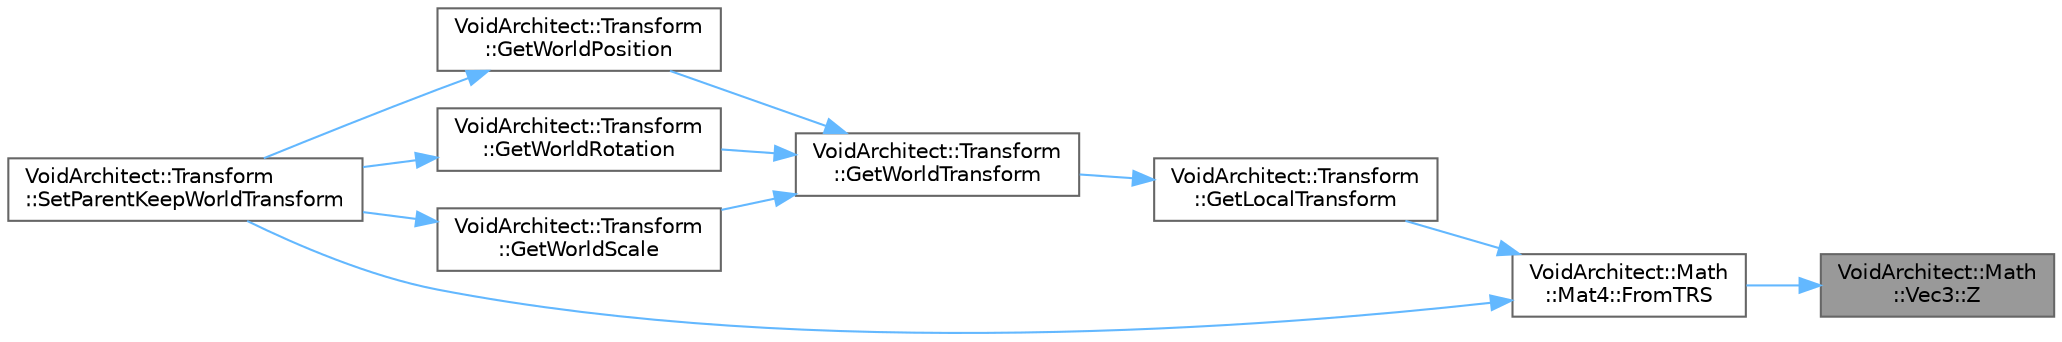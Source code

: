 digraph "VoidArchitect::Math::Vec3::Z"
{
 // LATEX_PDF_SIZE
  bgcolor="transparent";
  edge [fontname=Helvetica,fontsize=10,labelfontname=Helvetica,labelfontsize=10];
  node [fontname=Helvetica,fontsize=10,shape=box,height=0.2,width=0.4];
  rankdir="RL";
  Node1 [id="Node000001",label="VoidArchitect::Math\l::Vec3::Z",height=0.2,width=0.4,color="gray40", fillcolor="grey60", style="filled", fontcolor="black",tooltip=" "];
  Node1 -> Node2 [id="edge11_Node000001_Node000002",dir="back",color="steelblue1",style="solid",tooltip=" "];
  Node2 [id="Node000002",label="VoidArchitect::Math\l::Mat4::FromTRS",height=0.2,width=0.4,color="grey40", fillcolor="white", style="filled",URL="$class_void_architect_1_1_math_1_1_mat4.html#ab321b2789a01e076a35f6f2beea89fbb",tooltip=" "];
  Node2 -> Node3 [id="edge12_Node000002_Node000003",dir="back",color="steelblue1",style="solid",tooltip=" "];
  Node3 [id="Node000003",label="VoidArchitect::Transform\l::GetLocalTransform",height=0.2,width=0.4,color="grey40", fillcolor="white", style="filled",URL="$class_void_architect_1_1_transform.html#ab6d64dabde4123f779b660d1c638736b",tooltip=" "];
  Node3 -> Node4 [id="edge13_Node000003_Node000004",dir="back",color="steelblue1",style="solid",tooltip=" "];
  Node4 [id="Node000004",label="VoidArchitect::Transform\l::GetWorldTransform",height=0.2,width=0.4,color="grey40", fillcolor="white", style="filled",URL="$class_void_architect_1_1_transform.html#a967af987f30032785bd78e30f0f71305",tooltip=" "];
  Node4 -> Node5 [id="edge14_Node000004_Node000005",dir="back",color="steelblue1",style="solid",tooltip=" "];
  Node5 [id="Node000005",label="VoidArchitect::Transform\l::GetWorldPosition",height=0.2,width=0.4,color="grey40", fillcolor="white", style="filled",URL="$class_void_architect_1_1_transform.html#add4ef336d69451034dcb55055c6ef7e5",tooltip=" "];
  Node5 -> Node6 [id="edge15_Node000005_Node000006",dir="back",color="steelblue1",style="solid",tooltip=" "];
  Node6 [id="Node000006",label="VoidArchitect::Transform\l::SetParentKeepWorldTransform",height=0.2,width=0.4,color="grey40", fillcolor="white", style="filled",URL="$class_void_architect_1_1_transform.html#a73e25e7df28250a6be4a51b78a3d08a8",tooltip=" "];
  Node4 -> Node7 [id="edge16_Node000004_Node000007",dir="back",color="steelblue1",style="solid",tooltip=" "];
  Node7 [id="Node000007",label="VoidArchitect::Transform\l::GetWorldRotation",height=0.2,width=0.4,color="grey40", fillcolor="white", style="filled",URL="$class_void_architect_1_1_transform.html#a5d02889f0a3bc43ea10e80a3f0968bcb",tooltip=" "];
  Node7 -> Node6 [id="edge17_Node000007_Node000006",dir="back",color="steelblue1",style="solid",tooltip=" "];
  Node4 -> Node8 [id="edge18_Node000004_Node000008",dir="back",color="steelblue1",style="solid",tooltip=" "];
  Node8 [id="Node000008",label="VoidArchitect::Transform\l::GetWorldScale",height=0.2,width=0.4,color="grey40", fillcolor="white", style="filled",URL="$class_void_architect_1_1_transform.html#a49c7affef3b21fbb5a95a42d7b78f1d1",tooltip=" "];
  Node8 -> Node6 [id="edge19_Node000008_Node000006",dir="back",color="steelblue1",style="solid",tooltip=" "];
  Node2 -> Node6 [id="edge20_Node000002_Node000006",dir="back",color="steelblue1",style="solid",tooltip=" "];
}
